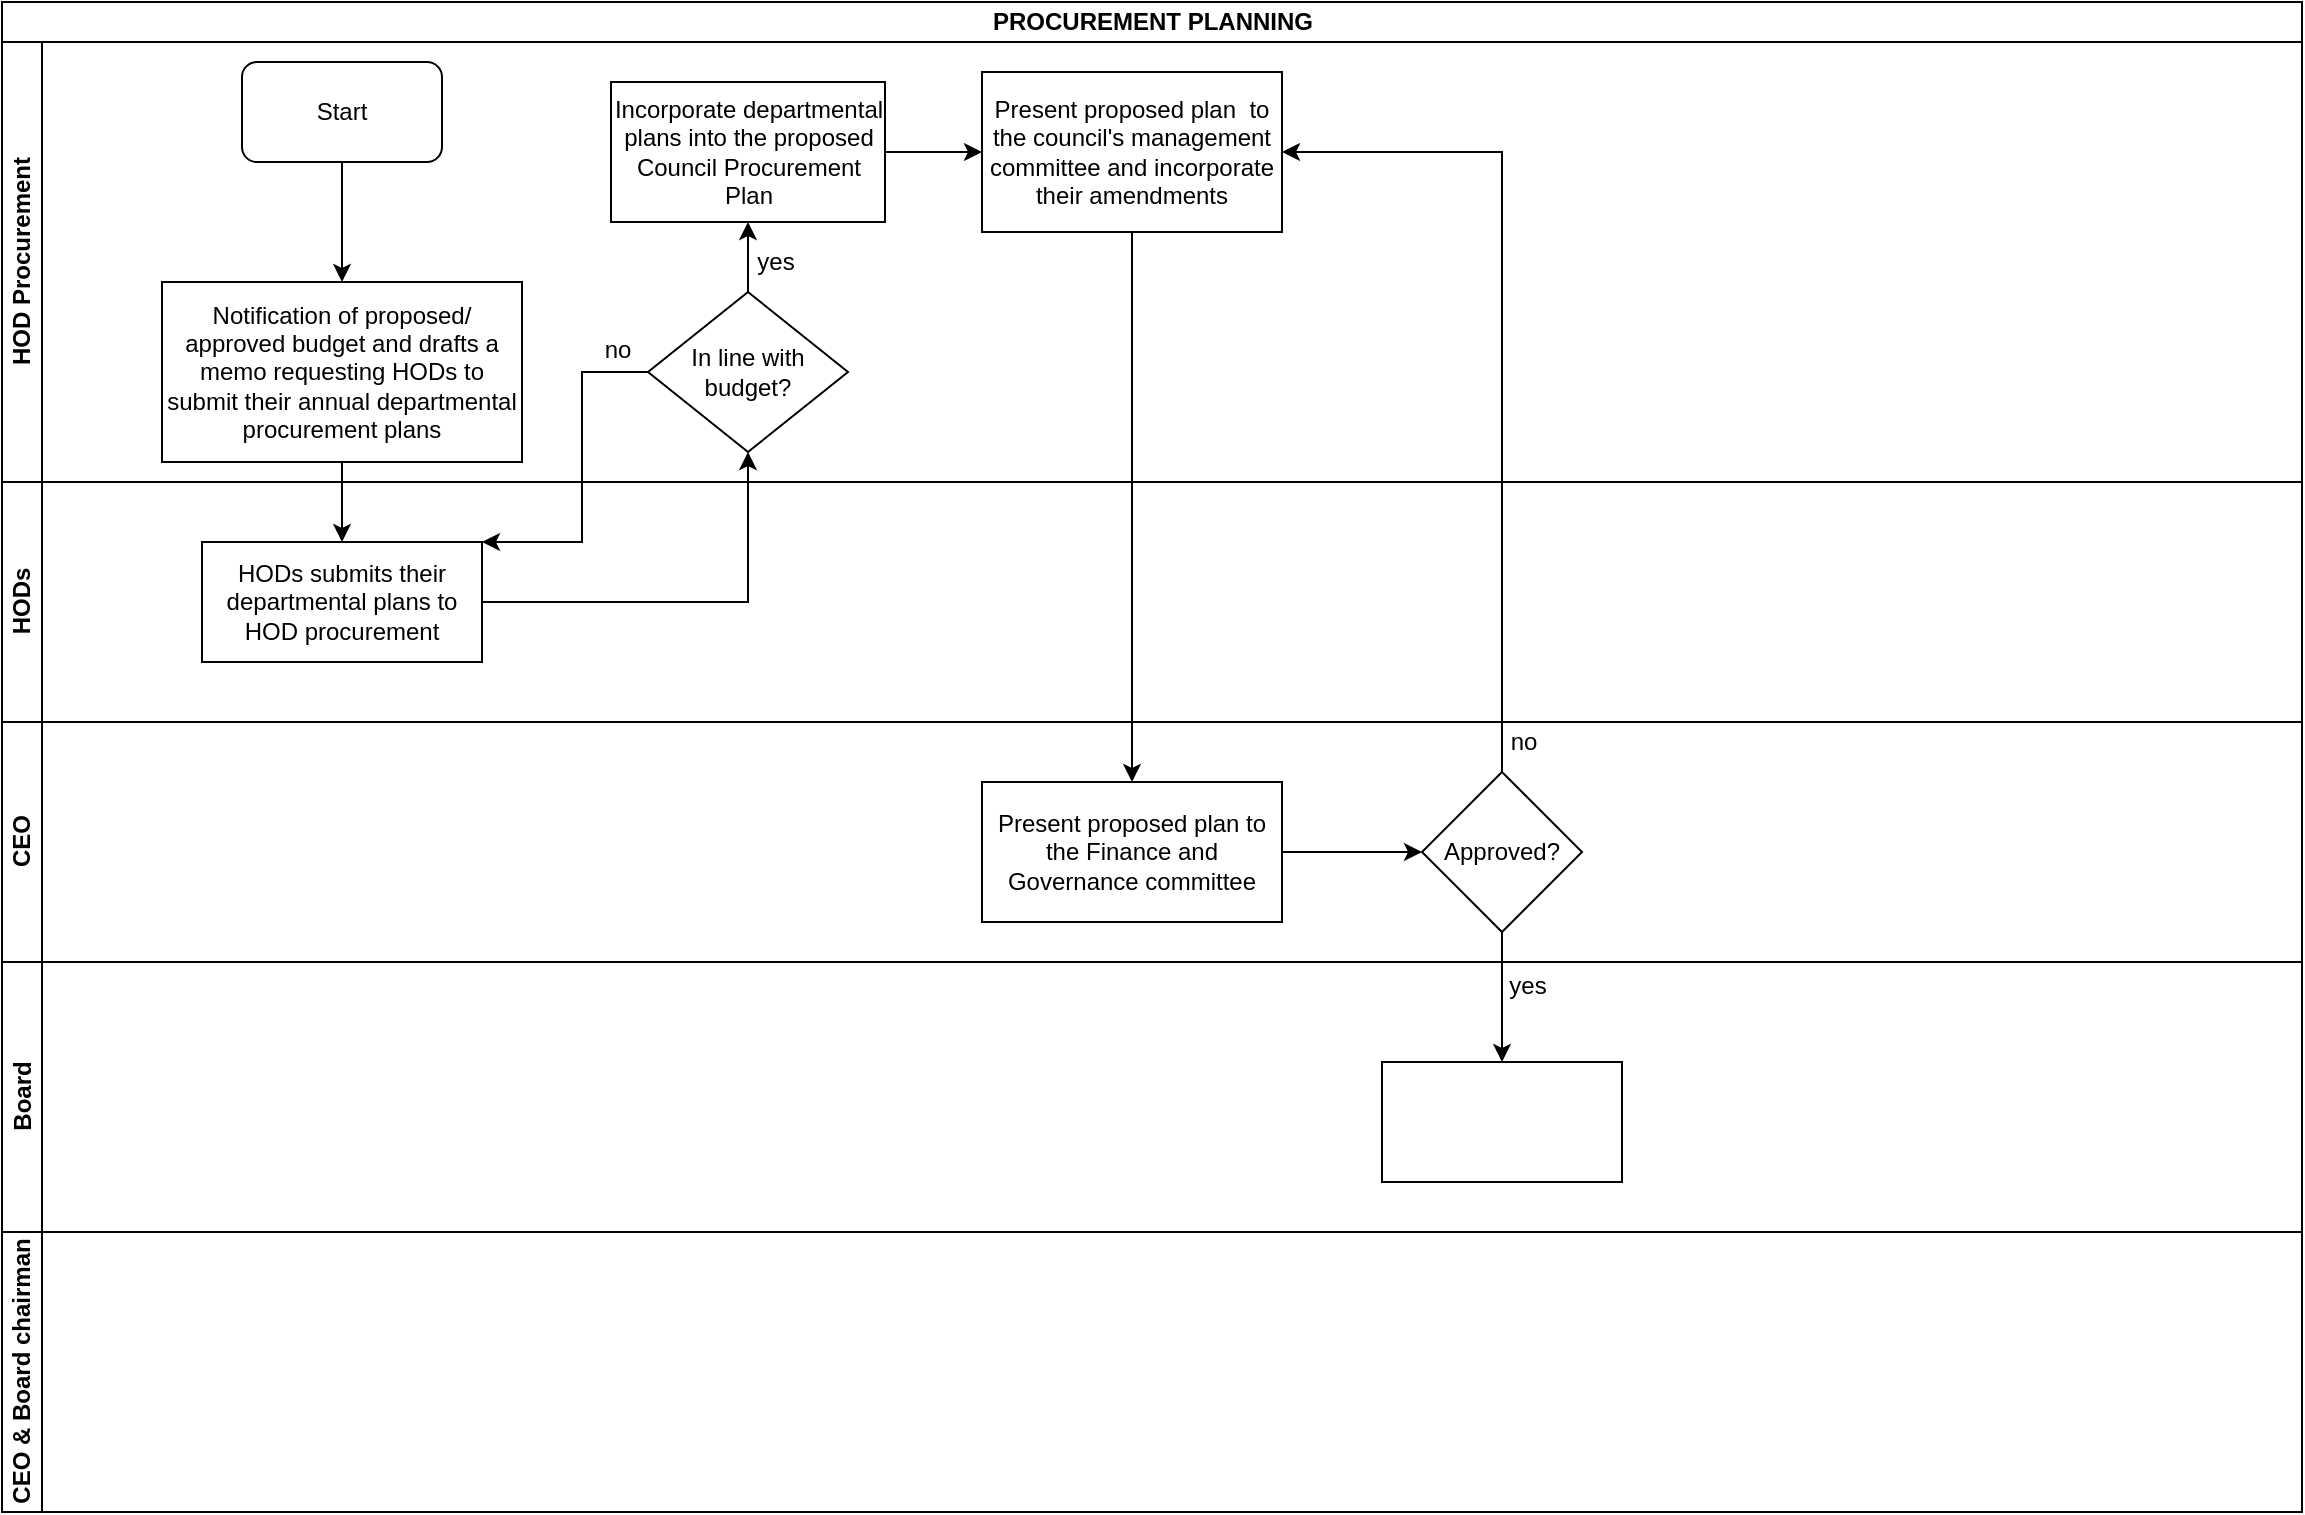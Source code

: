 <mxfile version="13.10.9" type="github">
  <diagram id="Wip_ogKb_KeGrW0c2JbW" name="Page-1">
    <mxGraphModel dx="1038" dy="547" grid="1" gridSize="10" guides="1" tooltips="1" connect="1" arrows="1" fold="1" page="1" pageScale="1" pageWidth="1169" pageHeight="827" math="0" shadow="0">
      <root>
        <mxCell id="0" />
        <mxCell id="1" parent="0" />
        <mxCell id="Ye9BgQ4vWa-Wv21mzPnw-2" value="PROCUREMENT PLANNING" style="swimlane;html=1;childLayout=stackLayout;resizeParent=1;resizeParentMax=0;horizontal=1;startSize=20;horizontalStack=0;" vertex="1" parent="1">
          <mxGeometry x="10" y="10" width="1150" height="755" as="geometry" />
        </mxCell>
        <mxCell id="Ye9BgQ4vWa-Wv21mzPnw-3" value="HOD Procurement" style="swimlane;html=1;startSize=20;horizontal=0;" vertex="1" parent="Ye9BgQ4vWa-Wv21mzPnw-2">
          <mxGeometry y="20" width="1150" height="220" as="geometry" />
        </mxCell>
        <mxCell id="Ye9BgQ4vWa-Wv21mzPnw-8" value="Start" style="rounded=1;whiteSpace=wrap;html=1;" vertex="1" parent="Ye9BgQ4vWa-Wv21mzPnw-3">
          <mxGeometry x="120" y="10" width="100" height="50" as="geometry" />
        </mxCell>
        <mxCell id="Ye9BgQ4vWa-Wv21mzPnw-11" value="Notification of proposed/ approved budget and drafts a memo requesting HODs to submit their annual departmental procurement plans" style="rounded=0;whiteSpace=wrap;html=1;" vertex="1" parent="Ye9BgQ4vWa-Wv21mzPnw-3">
          <mxGeometry x="80" y="120" width="180" height="90" as="geometry" />
        </mxCell>
        <mxCell id="Ye9BgQ4vWa-Wv21mzPnw-10" value="" style="edgeStyle=orthogonalEdgeStyle;rounded=0;orthogonalLoop=1;jettySize=auto;html=1;entryX=0.5;entryY=0;entryDx=0;entryDy=0;" edge="1" parent="Ye9BgQ4vWa-Wv21mzPnw-3" source="Ye9BgQ4vWa-Wv21mzPnw-8" target="Ye9BgQ4vWa-Wv21mzPnw-11">
          <mxGeometry relative="1" as="geometry">
            <mxPoint x="170" y="135" as="targetPoint" />
          </mxGeometry>
        </mxCell>
        <mxCell id="Ye9BgQ4vWa-Wv21mzPnw-16" value="In line with budget?" style="rhombus;whiteSpace=wrap;html=1;" vertex="1" parent="Ye9BgQ4vWa-Wv21mzPnw-3">
          <mxGeometry x="323" y="125" width="100" height="80" as="geometry" />
        </mxCell>
        <mxCell id="Ye9BgQ4vWa-Wv21mzPnw-19" value="no" style="text;html=1;strokeColor=none;fillColor=none;align=center;verticalAlign=middle;whiteSpace=wrap;rounded=0;" vertex="1" parent="Ye9BgQ4vWa-Wv21mzPnw-3">
          <mxGeometry x="288" y="144" width="40" height="20" as="geometry" />
        </mxCell>
        <mxCell id="Ye9BgQ4vWa-Wv21mzPnw-20" value="Incorporate departmental plans into the proposed Council Procurement Plan" style="whiteSpace=wrap;html=1;" vertex="1" parent="Ye9BgQ4vWa-Wv21mzPnw-3">
          <mxGeometry x="304.5" y="20" width="137" height="70" as="geometry" />
        </mxCell>
        <mxCell id="Ye9BgQ4vWa-Wv21mzPnw-21" value="" style="edgeStyle=orthogonalEdgeStyle;rounded=0;orthogonalLoop=1;jettySize=auto;html=1;" edge="1" parent="Ye9BgQ4vWa-Wv21mzPnw-3" source="Ye9BgQ4vWa-Wv21mzPnw-16" target="Ye9BgQ4vWa-Wv21mzPnw-20">
          <mxGeometry relative="1" as="geometry" />
        </mxCell>
        <mxCell id="Ye9BgQ4vWa-Wv21mzPnw-22" value="Present proposed plan&amp;nbsp; to the council&#39;s management committee and incorporate their amendments" style="whiteSpace=wrap;html=1;" vertex="1" parent="Ye9BgQ4vWa-Wv21mzPnw-3">
          <mxGeometry x="490" y="15" width="150" height="80" as="geometry" />
        </mxCell>
        <mxCell id="Ye9BgQ4vWa-Wv21mzPnw-23" value="" style="edgeStyle=orthogonalEdgeStyle;rounded=0;orthogonalLoop=1;jettySize=auto;html=1;" edge="1" parent="Ye9BgQ4vWa-Wv21mzPnw-3" source="Ye9BgQ4vWa-Wv21mzPnw-20" target="Ye9BgQ4vWa-Wv21mzPnw-22">
          <mxGeometry relative="1" as="geometry" />
        </mxCell>
        <mxCell id="Ye9BgQ4vWa-Wv21mzPnw-30" value="yes" style="text;html=1;strokeColor=none;fillColor=none;align=center;verticalAlign=middle;whiteSpace=wrap;rounded=0;" vertex="1" parent="Ye9BgQ4vWa-Wv21mzPnw-3">
          <mxGeometry x="367" y="100" width="40" height="20" as="geometry" />
        </mxCell>
        <mxCell id="Ye9BgQ4vWa-Wv21mzPnw-4" value="HODs" style="swimlane;html=1;startSize=20;horizontal=0;" vertex="1" parent="Ye9BgQ4vWa-Wv21mzPnw-2">
          <mxGeometry y="240" width="1150" height="120" as="geometry" />
        </mxCell>
        <mxCell id="Ye9BgQ4vWa-Wv21mzPnw-12" value="HODs submits their departmental plans to HOD procurement" style="whiteSpace=wrap;html=1;rounded=0;" vertex="1" parent="Ye9BgQ4vWa-Wv21mzPnw-4">
          <mxGeometry x="100" y="30" width="140" height="60" as="geometry" />
        </mxCell>
        <mxCell id="Ye9BgQ4vWa-Wv21mzPnw-5" value="CEO" style="swimlane;html=1;startSize=20;horizontal=0;" vertex="1" parent="Ye9BgQ4vWa-Wv21mzPnw-2">
          <mxGeometry y="360" width="1150" height="120" as="geometry" />
        </mxCell>
        <mxCell id="Ye9BgQ4vWa-Wv21mzPnw-24" value="Present proposed plan to the Finance and Governance committee" style="whiteSpace=wrap;html=1;" vertex="1" parent="Ye9BgQ4vWa-Wv21mzPnw-5">
          <mxGeometry x="490" y="30" width="150" height="70" as="geometry" />
        </mxCell>
        <mxCell id="Ye9BgQ4vWa-Wv21mzPnw-26" value="Approved?" style="rhombus;whiteSpace=wrap;html=1;" vertex="1" parent="Ye9BgQ4vWa-Wv21mzPnw-5">
          <mxGeometry x="710" y="25" width="80" height="80" as="geometry" />
        </mxCell>
        <mxCell id="Ye9BgQ4vWa-Wv21mzPnw-27" value="" style="edgeStyle=orthogonalEdgeStyle;rounded=0;orthogonalLoop=1;jettySize=auto;html=1;" edge="1" parent="Ye9BgQ4vWa-Wv21mzPnw-5" source="Ye9BgQ4vWa-Wv21mzPnw-24" target="Ye9BgQ4vWa-Wv21mzPnw-26">
          <mxGeometry relative="1" as="geometry" />
        </mxCell>
        <mxCell id="Ye9BgQ4vWa-Wv21mzPnw-34" value="no" style="text;html=1;strokeColor=none;fillColor=none;align=center;verticalAlign=middle;whiteSpace=wrap;rounded=0;" vertex="1" parent="Ye9BgQ4vWa-Wv21mzPnw-5">
          <mxGeometry x="741" width="40" height="20" as="geometry" />
        </mxCell>
        <mxCell id="Ye9BgQ4vWa-Wv21mzPnw-6" value="Board" style="swimlane;html=1;startSize=20;horizontal=0;" vertex="1" parent="Ye9BgQ4vWa-Wv21mzPnw-2">
          <mxGeometry y="480" width="1150" height="135" as="geometry" />
        </mxCell>
        <mxCell id="Ye9BgQ4vWa-Wv21mzPnw-28" value="" style="whiteSpace=wrap;html=1;" vertex="1" parent="Ye9BgQ4vWa-Wv21mzPnw-6">
          <mxGeometry x="690" y="50" width="120" height="60" as="geometry" />
        </mxCell>
        <mxCell id="Ye9BgQ4vWa-Wv21mzPnw-31" value="yes" style="text;html=1;strokeColor=none;fillColor=none;align=center;verticalAlign=middle;whiteSpace=wrap;rounded=0;" vertex="1" parent="Ye9BgQ4vWa-Wv21mzPnw-6">
          <mxGeometry x="743" y="2" width="40" height="20" as="geometry" />
        </mxCell>
        <mxCell id="Ye9BgQ4vWa-Wv21mzPnw-7" value="CEO &amp;amp; Board chairman" style="swimlane;html=1;startSize=20;horizontal=0;" vertex="1" parent="Ye9BgQ4vWa-Wv21mzPnw-2">
          <mxGeometry y="615" width="1150" height="140" as="geometry" />
        </mxCell>
        <mxCell id="Ye9BgQ4vWa-Wv21mzPnw-13" value="" style="edgeStyle=orthogonalEdgeStyle;rounded=0;orthogonalLoop=1;jettySize=auto;html=1;" edge="1" parent="Ye9BgQ4vWa-Wv21mzPnw-2" source="Ye9BgQ4vWa-Wv21mzPnw-11" target="Ye9BgQ4vWa-Wv21mzPnw-12">
          <mxGeometry relative="1" as="geometry" />
        </mxCell>
        <mxCell id="Ye9BgQ4vWa-Wv21mzPnw-15" value="" style="edgeStyle=orthogonalEdgeStyle;rounded=0;orthogonalLoop=1;jettySize=auto;html=1;entryX=0.5;entryY=1;entryDx=0;entryDy=0;" edge="1" parent="Ye9BgQ4vWa-Wv21mzPnw-2" source="Ye9BgQ4vWa-Wv21mzPnw-12" target="Ye9BgQ4vWa-Wv21mzPnw-16">
          <mxGeometry relative="1" as="geometry">
            <mxPoint x="380" y="215" as="targetPoint" />
          </mxGeometry>
        </mxCell>
        <mxCell id="Ye9BgQ4vWa-Wv21mzPnw-18" value="" style="edgeStyle=orthogonalEdgeStyle;rounded=0;orthogonalLoop=1;jettySize=auto;html=1;entryX=1;entryY=0;entryDx=0;entryDy=0;" edge="1" parent="Ye9BgQ4vWa-Wv21mzPnw-2" source="Ye9BgQ4vWa-Wv21mzPnw-16" target="Ye9BgQ4vWa-Wv21mzPnw-12">
          <mxGeometry relative="1" as="geometry">
            <mxPoint x="253" y="185" as="targetPoint" />
            <Array as="points">
              <mxPoint x="290" y="185" />
              <mxPoint x="290" y="270" />
            </Array>
          </mxGeometry>
        </mxCell>
        <mxCell id="Ye9BgQ4vWa-Wv21mzPnw-25" value="" style="edgeStyle=orthogonalEdgeStyle;rounded=0;orthogonalLoop=1;jettySize=auto;html=1;" edge="1" parent="Ye9BgQ4vWa-Wv21mzPnw-2" source="Ye9BgQ4vWa-Wv21mzPnw-22" target="Ye9BgQ4vWa-Wv21mzPnw-24">
          <mxGeometry relative="1" as="geometry" />
        </mxCell>
        <mxCell id="Ye9BgQ4vWa-Wv21mzPnw-29" value="" style="edgeStyle=orthogonalEdgeStyle;rounded=0;orthogonalLoop=1;jettySize=auto;html=1;" edge="1" parent="Ye9BgQ4vWa-Wv21mzPnw-2" source="Ye9BgQ4vWa-Wv21mzPnw-26" target="Ye9BgQ4vWa-Wv21mzPnw-28">
          <mxGeometry relative="1" as="geometry" />
        </mxCell>
        <mxCell id="Ye9BgQ4vWa-Wv21mzPnw-33" value="" style="edgeStyle=orthogonalEdgeStyle;rounded=0;orthogonalLoop=1;jettySize=auto;html=1;entryX=1;entryY=0.5;entryDx=0;entryDy=0;" edge="1" parent="Ye9BgQ4vWa-Wv21mzPnw-2" source="Ye9BgQ4vWa-Wv21mzPnw-26" target="Ye9BgQ4vWa-Wv21mzPnw-22">
          <mxGeometry relative="1" as="geometry">
            <mxPoint x="750" y="295" as="targetPoint" />
            <Array as="points">
              <mxPoint x="750" y="75" />
            </Array>
          </mxGeometry>
        </mxCell>
      </root>
    </mxGraphModel>
  </diagram>
</mxfile>
